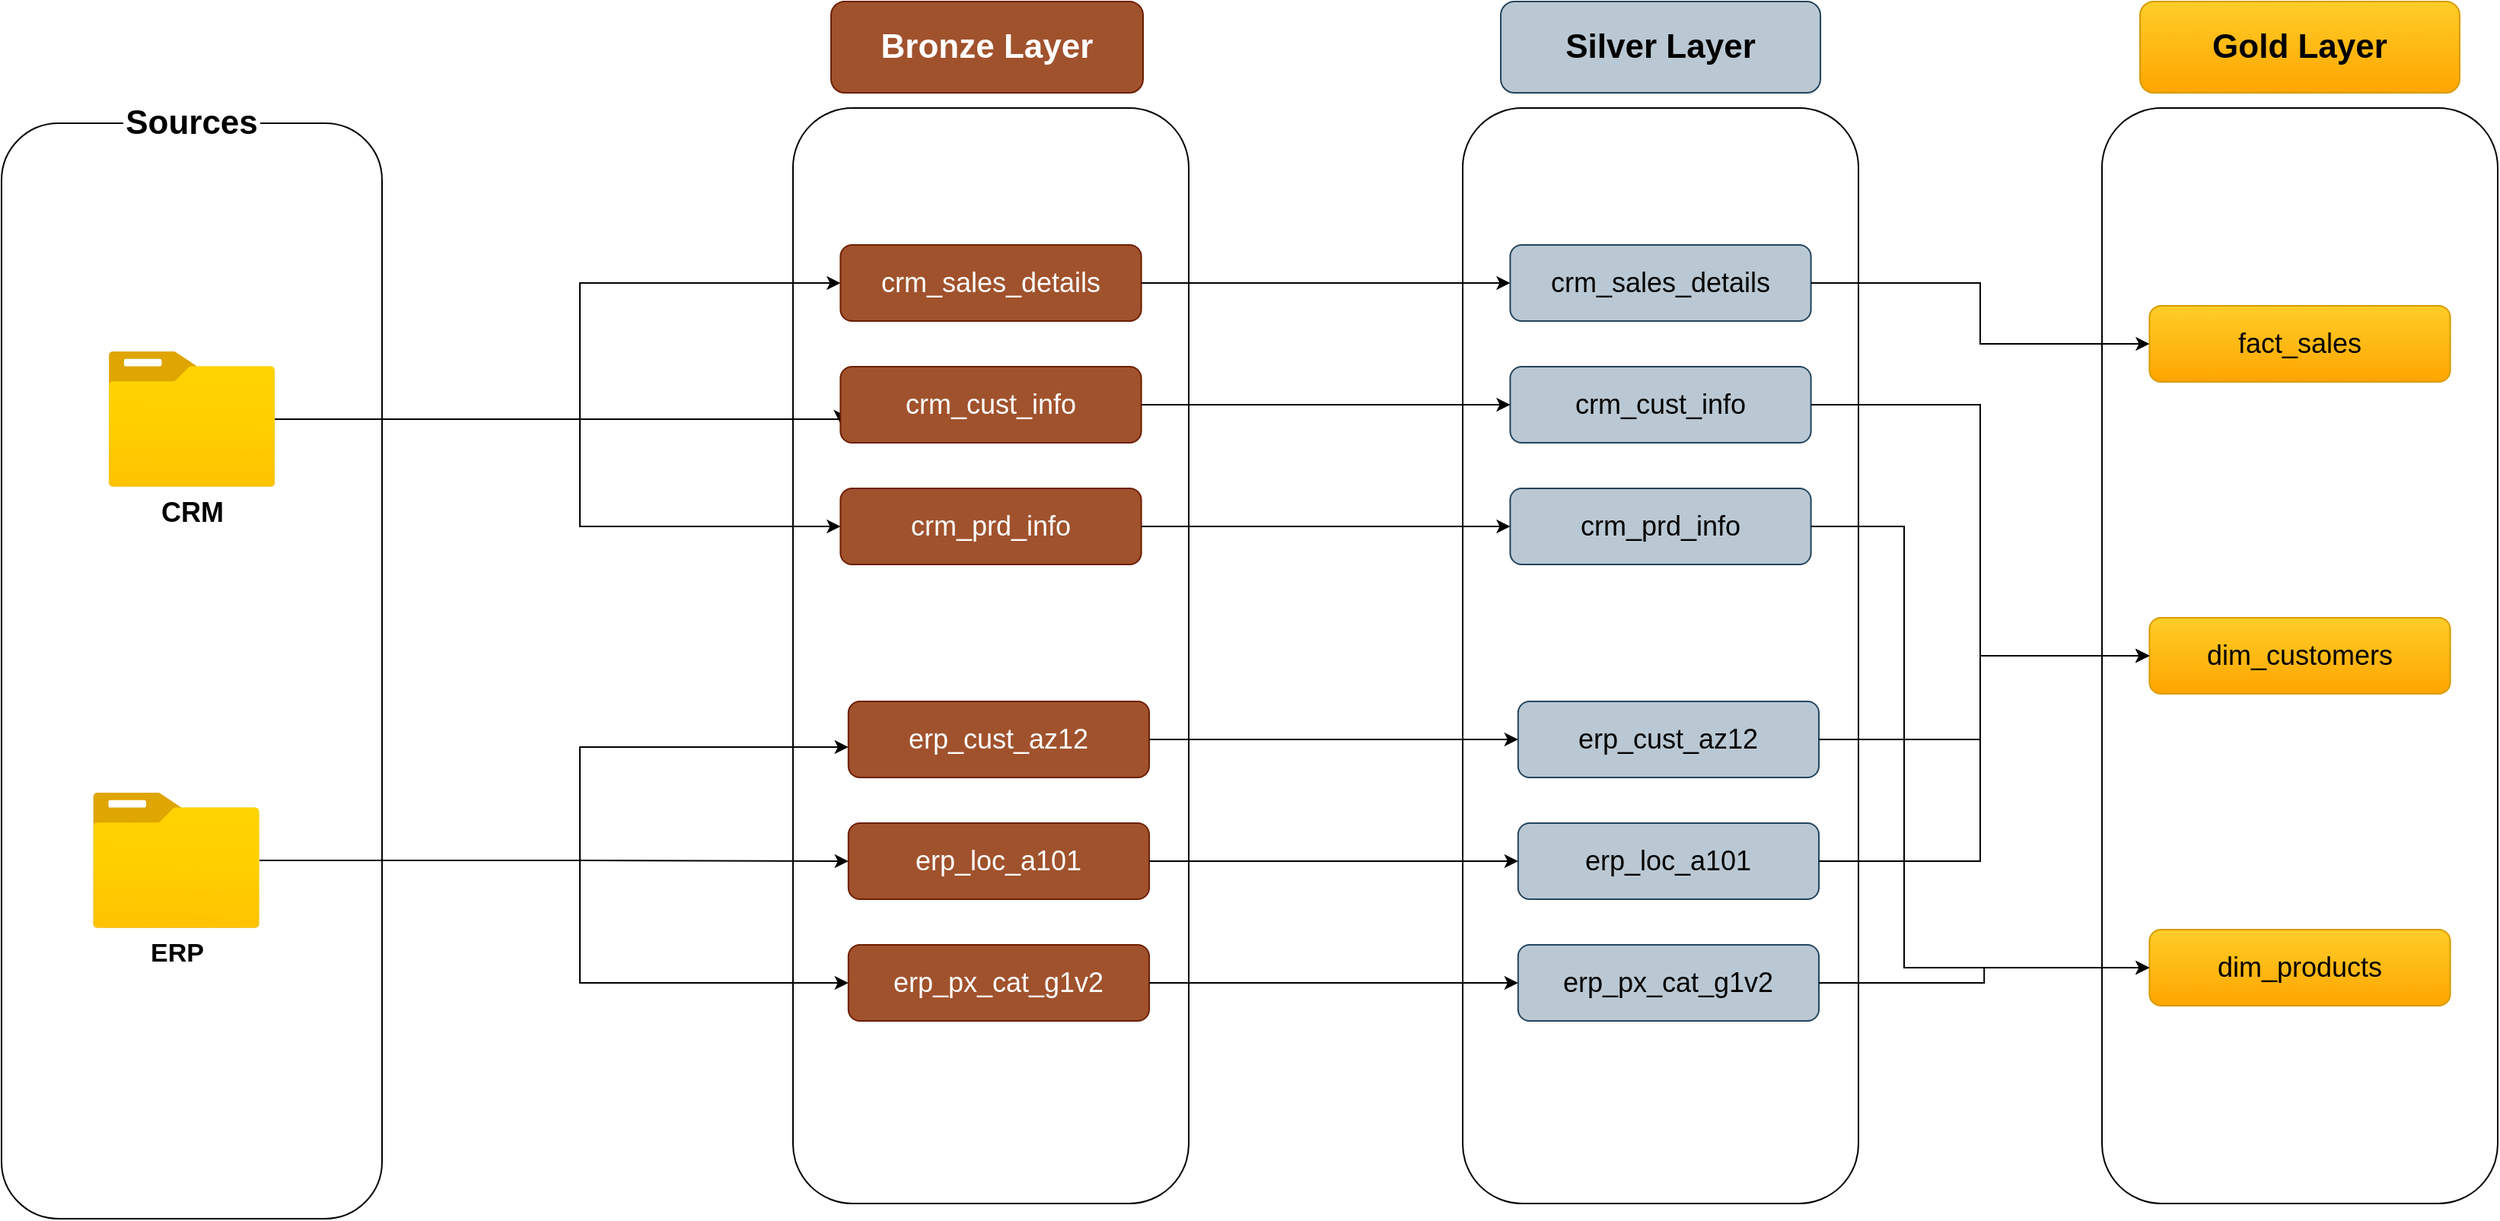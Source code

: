 <mxfile version="28.0.6">
  <diagram name="Page-1" id="3yTpCYbsEn7Hh5bmmn9E">
    <mxGraphModel dx="950" dy="1020" grid="1" gridSize="10" guides="1" tooltips="1" connect="1" arrows="1" fold="1" page="1" pageScale="1" pageWidth="850" pageHeight="1100" math="0" shadow="0">
      <root>
        <mxCell id="0" />
        <mxCell id="1" parent="0" />
        <mxCell id="7T5Y6DS8MIdMg8ZLO2jL-6" value="" style="group;rounded=1;fillColor=none;" vertex="1" connectable="0" parent="1">
          <mxGeometry x="110" y="230" width="250" height="740" as="geometry" />
        </mxCell>
        <mxCell id="7T5Y6DS8MIdMg8ZLO2jL-1" value="" style="rounded=1;whiteSpace=wrap;html=1;fillColor=none;" vertex="1" parent="7T5Y6DS8MIdMg8ZLO2jL-6">
          <mxGeometry y="20" width="250" height="720" as="geometry" />
        </mxCell>
        <mxCell id="7T5Y6DS8MIdMg8ZLO2jL-2" value="&lt;font style=&quot;font-size: 22px;&quot;&gt;&lt;b style=&quot;&quot;&gt;Sources&lt;/b&gt;&lt;/font&gt;" style="text;html=1;align=center;verticalAlign=middle;whiteSpace=wrap;rounded=0;fillColor=default;" vertex="1" parent="7T5Y6DS8MIdMg8ZLO2jL-6">
          <mxGeometry x="80" width="90" height="40" as="geometry" />
        </mxCell>
        <mxCell id="7T5Y6DS8MIdMg8ZLO2jL-4" value="&lt;font style=&quot;font-size: 17px;&quot;&gt;&lt;b&gt;ERP&lt;/b&gt;&lt;/font&gt;" style="image;aspect=fixed;html=1;points=[];align=center;fontSize=12;image=img/lib/azure2/general/Folder_Blank.svg;" vertex="1" parent="7T5Y6DS8MIdMg8ZLO2jL-6">
          <mxGeometry x="60" y="460" width="109.5" height="88.87" as="geometry" />
        </mxCell>
        <mxCell id="7T5Y6DS8MIdMg8ZLO2jL-5" value="&lt;font style=&quot;font-size: 18px;&quot;&gt;&lt;b&gt;CRM&lt;/b&gt;&lt;/font&gt;" style="image;aspect=fixed;html=1;points=[];align=center;fontSize=12;image=img/lib/azure2/general/Folder_Blank.svg;" vertex="1" parent="7T5Y6DS8MIdMg8ZLO2jL-6">
          <mxGeometry x="70.25" y="170" width="109.5" height="88.87" as="geometry" />
        </mxCell>
        <mxCell id="7T5Y6DS8MIdMg8ZLO2jL-33" style="edgeStyle=orthogonalEdgeStyle;rounded=0;orthogonalLoop=1;jettySize=auto;html=1;entryX=0;entryY=0.5;entryDx=0;entryDy=0;" edge="1" parent="1" source="7T5Y6DS8MIdMg8ZLO2jL-5" target="7T5Y6DS8MIdMg8ZLO2jL-12">
          <mxGeometry relative="1" as="geometry">
            <Array as="points">
              <mxPoint x="490" y="444" />
              <mxPoint x="490" y="355" />
            </Array>
          </mxGeometry>
        </mxCell>
        <mxCell id="7T5Y6DS8MIdMg8ZLO2jL-34" style="edgeStyle=orthogonalEdgeStyle;rounded=0;orthogonalLoop=1;jettySize=auto;html=1;entryX=0;entryY=0.5;entryDx=0;entryDy=0;" edge="1" parent="1" source="7T5Y6DS8MIdMg8ZLO2jL-5" target="7T5Y6DS8MIdMg8ZLO2jL-19">
          <mxGeometry relative="1" as="geometry">
            <Array as="points">
              <mxPoint x="490" y="444" />
              <mxPoint x="490" y="515" />
            </Array>
          </mxGeometry>
        </mxCell>
        <mxCell id="7T5Y6DS8MIdMg8ZLO2jL-35" style="edgeStyle=orthogonalEdgeStyle;rounded=0;orthogonalLoop=1;jettySize=auto;html=1;entryX=0;entryY=0.75;entryDx=0;entryDy=0;" edge="1" parent="1" source="7T5Y6DS8MIdMg8ZLO2jL-5" target="7T5Y6DS8MIdMg8ZLO2jL-18">
          <mxGeometry relative="1" as="geometry">
            <Array as="points">
              <mxPoint x="661" y="444" />
            </Array>
          </mxGeometry>
        </mxCell>
        <mxCell id="7T5Y6DS8MIdMg8ZLO2jL-36" style="edgeStyle=orthogonalEdgeStyle;rounded=0;orthogonalLoop=1;jettySize=auto;html=1;" edge="1" parent="1" source="7T5Y6DS8MIdMg8ZLO2jL-4" target="7T5Y6DS8MIdMg8ZLO2jL-20">
          <mxGeometry relative="1" as="geometry">
            <Array as="points">
              <mxPoint x="490" y="734" />
              <mxPoint x="490" y="660" />
            </Array>
          </mxGeometry>
        </mxCell>
        <mxCell id="7T5Y6DS8MIdMg8ZLO2jL-37" style="edgeStyle=orthogonalEdgeStyle;rounded=0;orthogonalLoop=1;jettySize=auto;html=1;" edge="1" parent="1" source="7T5Y6DS8MIdMg8ZLO2jL-4" target="7T5Y6DS8MIdMg8ZLO2jL-21">
          <mxGeometry relative="1" as="geometry" />
        </mxCell>
        <mxCell id="7T5Y6DS8MIdMg8ZLO2jL-38" style="edgeStyle=orthogonalEdgeStyle;rounded=0;orthogonalLoop=1;jettySize=auto;html=1;entryX=0;entryY=0.5;entryDx=0;entryDy=0;" edge="1" parent="1" source="7T5Y6DS8MIdMg8ZLO2jL-4" target="7T5Y6DS8MIdMg8ZLO2jL-22">
          <mxGeometry relative="1" as="geometry">
            <Array as="points">
              <mxPoint x="490" y="734" />
              <mxPoint x="490" y="815" />
            </Array>
          </mxGeometry>
        </mxCell>
        <mxCell id="7T5Y6DS8MIdMg8ZLO2jL-39" value="" style="group" vertex="1" connectable="0" parent="1">
          <mxGeometry x="630" y="170" width="260" height="790" as="geometry" />
        </mxCell>
        <mxCell id="7T5Y6DS8MIdMg8ZLO2jL-7" value="" style="group" vertex="1" connectable="0" parent="7T5Y6DS8MIdMg8ZLO2jL-39">
          <mxGeometry y="50" width="260" height="740" as="geometry" />
        </mxCell>
        <mxCell id="7T5Y6DS8MIdMg8ZLO2jL-8" value="" style="rounded=1;whiteSpace=wrap;html=1;fillColor=none;" vertex="1" parent="7T5Y6DS8MIdMg8ZLO2jL-7">
          <mxGeometry y="20" width="260" height="720" as="geometry" />
        </mxCell>
        <mxCell id="7T5Y6DS8MIdMg8ZLO2jL-12" value="&lt;font&gt;crm_sales_details&lt;/font&gt;" style="rounded=1;whiteSpace=wrap;html=1;fontSize=18;fillColor=#a0522d;strokeColor=#6D1F00;fontColor=#ffffff;" vertex="1" parent="7T5Y6DS8MIdMg8ZLO2jL-7">
          <mxGeometry x="31.2" y="110" width="197.6" height="50" as="geometry" />
        </mxCell>
        <mxCell id="7T5Y6DS8MIdMg8ZLO2jL-18" value="crm_cust_info" style="rounded=1;whiteSpace=wrap;html=1;fontSize=18;fillColor=#a0522d;strokeColor=#6D1F00;fontColor=#ffffff;" vertex="1" parent="7T5Y6DS8MIdMg8ZLO2jL-7">
          <mxGeometry x="31.2" y="190" width="197.6" height="50" as="geometry" />
        </mxCell>
        <mxCell id="7T5Y6DS8MIdMg8ZLO2jL-19" value="crm_prd_info" style="rounded=1;whiteSpace=wrap;html=1;fontSize=18;fillColor=#a0522d;strokeColor=#6D1F00;fontColor=#ffffff;" vertex="1" parent="7T5Y6DS8MIdMg8ZLO2jL-7">
          <mxGeometry x="31.2" y="270" width="197.6" height="50" as="geometry" />
        </mxCell>
        <mxCell id="7T5Y6DS8MIdMg8ZLO2jL-20" value="erp_cust_az12" style="rounded=1;whiteSpace=wrap;html=1;fontSize=18;fillColor=#a0522d;strokeColor=#6D1F00;fontColor=#ffffff;" vertex="1" parent="7T5Y6DS8MIdMg8ZLO2jL-7">
          <mxGeometry x="36.4" y="410" width="197.6" height="50" as="geometry" />
        </mxCell>
        <mxCell id="7T5Y6DS8MIdMg8ZLO2jL-21" value="erp_loc_a101" style="rounded=1;whiteSpace=wrap;html=1;fontSize=18;fillColor=#a0522d;strokeColor=#6D1F00;fontColor=#ffffff;" vertex="1" parent="7T5Y6DS8MIdMg8ZLO2jL-7">
          <mxGeometry x="36.4" y="490" width="197.6" height="50" as="geometry" />
        </mxCell>
        <mxCell id="7T5Y6DS8MIdMg8ZLO2jL-22" value="erp_px_cat_g1v2" style="rounded=1;whiteSpace=wrap;html=1;fontSize=18;fillColor=#a0522d;strokeColor=#6D1F00;fontColor=#ffffff;" vertex="1" parent="7T5Y6DS8MIdMg8ZLO2jL-7">
          <mxGeometry x="36.4" y="570" width="197.6" height="50" as="geometry" />
        </mxCell>
        <mxCell id="7T5Y6DS8MIdMg8ZLO2jL-32" value="&lt;font style=&quot;font-size: 22px;&quot;&gt;&lt;b style=&quot;&quot;&gt;Bronze Layer&lt;/b&gt;&lt;/font&gt;" style="text;html=1;align=center;verticalAlign=middle;whiteSpace=wrap;rounded=1;fillColor=#a0522d;strokeColor=#6D1F00;fontColor=#ffffff;" vertex="1" parent="7T5Y6DS8MIdMg8ZLO2jL-39">
          <mxGeometry x="25" width="205" height="60" as="geometry" />
        </mxCell>
        <mxCell id="7T5Y6DS8MIdMg8ZLO2jL-40" value="" style="group" vertex="1" connectable="0" parent="1">
          <mxGeometry x="1070" y="170" width="260" height="790" as="geometry" />
        </mxCell>
        <mxCell id="7T5Y6DS8MIdMg8ZLO2jL-41" value="" style="group" vertex="1" connectable="0" parent="7T5Y6DS8MIdMg8ZLO2jL-40">
          <mxGeometry y="50" width="260" height="740" as="geometry" />
        </mxCell>
        <mxCell id="7T5Y6DS8MIdMg8ZLO2jL-42" value="" style="rounded=1;whiteSpace=wrap;html=1;fillColor=none;" vertex="1" parent="7T5Y6DS8MIdMg8ZLO2jL-41">
          <mxGeometry y="20" width="260" height="720" as="geometry" />
        </mxCell>
        <mxCell id="7T5Y6DS8MIdMg8ZLO2jL-43" value="&lt;font&gt;crm_sales_details&lt;/font&gt;" style="rounded=1;whiteSpace=wrap;html=1;fontSize=18;fillColor=#bac8d3;strokeColor=#23445d;" vertex="1" parent="7T5Y6DS8MIdMg8ZLO2jL-41">
          <mxGeometry x="31.2" y="110" width="197.6" height="50" as="geometry" />
        </mxCell>
        <mxCell id="7T5Y6DS8MIdMg8ZLO2jL-44" value="crm_cust_info" style="rounded=1;whiteSpace=wrap;html=1;fontSize=18;fillColor=#bac8d3;strokeColor=#23445d;" vertex="1" parent="7T5Y6DS8MIdMg8ZLO2jL-41">
          <mxGeometry x="31.2" y="190" width="197.6" height="50" as="geometry" />
        </mxCell>
        <mxCell id="7T5Y6DS8MIdMg8ZLO2jL-45" value="crm_prd_info" style="rounded=1;whiteSpace=wrap;html=1;fontSize=18;fillColor=#bac8d3;strokeColor=#23445d;" vertex="1" parent="7T5Y6DS8MIdMg8ZLO2jL-41">
          <mxGeometry x="31.2" y="270" width="197.6" height="50" as="geometry" />
        </mxCell>
        <mxCell id="7T5Y6DS8MIdMg8ZLO2jL-46" value="erp_cust_az12" style="rounded=1;whiteSpace=wrap;html=1;fontSize=18;fillColor=#bac8d3;strokeColor=#23445d;" vertex="1" parent="7T5Y6DS8MIdMg8ZLO2jL-41">
          <mxGeometry x="36.4" y="410" width="197.6" height="50" as="geometry" />
        </mxCell>
        <mxCell id="7T5Y6DS8MIdMg8ZLO2jL-47" value="erp_loc_a101" style="rounded=1;whiteSpace=wrap;html=1;fontSize=18;fillColor=#bac8d3;strokeColor=#23445d;" vertex="1" parent="7T5Y6DS8MIdMg8ZLO2jL-41">
          <mxGeometry x="36.4" y="490" width="197.6" height="50" as="geometry" />
        </mxCell>
        <mxCell id="7T5Y6DS8MIdMg8ZLO2jL-48" value="erp_px_cat_g1v2" style="rounded=1;whiteSpace=wrap;html=1;fontSize=18;fillColor=#bac8d3;strokeColor=#23445d;" vertex="1" parent="7T5Y6DS8MIdMg8ZLO2jL-41">
          <mxGeometry x="36.4" y="570" width="197.6" height="50" as="geometry" />
        </mxCell>
        <mxCell id="7T5Y6DS8MIdMg8ZLO2jL-49" value="&lt;font style=&quot;font-size: 22px;&quot;&gt;&lt;b style=&quot;&quot;&gt;Silver Layer&lt;/b&gt;&lt;/font&gt;" style="text;html=1;align=center;verticalAlign=middle;whiteSpace=wrap;rounded=1;fillColor=#bac8d3;strokeColor=#23445d;" vertex="1" parent="7T5Y6DS8MIdMg8ZLO2jL-40">
          <mxGeometry x="25" width="210" height="60" as="geometry" />
        </mxCell>
        <mxCell id="7T5Y6DS8MIdMg8ZLO2jL-50" value="" style="group" vertex="1" connectable="0" parent="1">
          <mxGeometry x="1490" y="170" width="260" height="790" as="geometry" />
        </mxCell>
        <mxCell id="7T5Y6DS8MIdMg8ZLO2jL-51" value="" style="group" vertex="1" connectable="0" parent="7T5Y6DS8MIdMg8ZLO2jL-50">
          <mxGeometry y="50" width="260" height="740" as="geometry" />
        </mxCell>
        <mxCell id="7T5Y6DS8MIdMg8ZLO2jL-52" value="" style="rounded=1;whiteSpace=wrap;html=1;fillColor=none;" vertex="1" parent="7T5Y6DS8MIdMg8ZLO2jL-51">
          <mxGeometry y="20" width="260" height="720" as="geometry" />
        </mxCell>
        <mxCell id="7T5Y6DS8MIdMg8ZLO2jL-53" value="&lt;font&gt;fact_sales&lt;/font&gt;" style="rounded=1;whiteSpace=wrap;html=1;fontSize=18;fillColor=#ffcd28;strokeColor=#d79b00;gradientColor=#ffa500;" vertex="1" parent="7T5Y6DS8MIdMg8ZLO2jL-51">
          <mxGeometry x="31.2" y="150" width="197.6" height="50" as="geometry" />
        </mxCell>
        <mxCell id="7T5Y6DS8MIdMg8ZLO2jL-54" value="dim_customers" style="rounded=1;whiteSpace=wrap;html=1;fontSize=18;fillColor=#ffcd28;strokeColor=#d79b00;gradientColor=#ffa500;" vertex="1" parent="7T5Y6DS8MIdMg8ZLO2jL-51">
          <mxGeometry x="31.2" y="355" width="197.6" height="50" as="geometry" />
        </mxCell>
        <mxCell id="7T5Y6DS8MIdMg8ZLO2jL-55" value="dim_products" style="rounded=1;whiteSpace=wrap;html=1;fontSize=18;fillColor=#ffcd28;strokeColor=#d79b00;gradientColor=#ffa500;" vertex="1" parent="7T5Y6DS8MIdMg8ZLO2jL-51">
          <mxGeometry x="31.2" y="560" width="197.6" height="50" as="geometry" />
        </mxCell>
        <mxCell id="7T5Y6DS8MIdMg8ZLO2jL-59" value="&lt;font style=&quot;font-size: 22px;&quot;&gt;&lt;b style=&quot;&quot;&gt;Gold Layer&lt;/b&gt;&lt;/font&gt;" style="text;html=1;align=center;verticalAlign=middle;whiteSpace=wrap;rounded=1;fillColor=#ffcd28;strokeColor=#d79b00;gradientColor=#ffa500;" vertex="1" parent="7T5Y6DS8MIdMg8ZLO2jL-50">
          <mxGeometry x="25" width="210" height="60" as="geometry" />
        </mxCell>
        <mxCell id="7T5Y6DS8MIdMg8ZLO2jL-60" style="edgeStyle=orthogonalEdgeStyle;rounded=0;orthogonalLoop=1;jettySize=auto;html=1;exitX=1;exitY=0.5;exitDx=0;exitDy=0;entryX=0;entryY=0.5;entryDx=0;entryDy=0;" edge="1" parent="1" source="7T5Y6DS8MIdMg8ZLO2jL-12" target="7T5Y6DS8MIdMg8ZLO2jL-43">
          <mxGeometry relative="1" as="geometry" />
        </mxCell>
        <mxCell id="7T5Y6DS8MIdMg8ZLO2jL-61" style="edgeStyle=orthogonalEdgeStyle;rounded=0;orthogonalLoop=1;jettySize=auto;html=1;exitX=1;exitY=0.5;exitDx=0;exitDy=0;entryX=0;entryY=0.5;entryDx=0;entryDy=0;" edge="1" parent="1" source="7T5Y6DS8MIdMg8ZLO2jL-18" target="7T5Y6DS8MIdMg8ZLO2jL-44">
          <mxGeometry relative="1" as="geometry" />
        </mxCell>
        <mxCell id="7T5Y6DS8MIdMg8ZLO2jL-62" style="edgeStyle=orthogonalEdgeStyle;rounded=0;orthogonalLoop=1;jettySize=auto;html=1;exitX=1;exitY=0.5;exitDx=0;exitDy=0;entryX=0;entryY=0.5;entryDx=0;entryDy=0;" edge="1" parent="1" source="7T5Y6DS8MIdMg8ZLO2jL-19" target="7T5Y6DS8MIdMg8ZLO2jL-45">
          <mxGeometry relative="1" as="geometry" />
        </mxCell>
        <mxCell id="7T5Y6DS8MIdMg8ZLO2jL-63" style="edgeStyle=orthogonalEdgeStyle;rounded=0;orthogonalLoop=1;jettySize=auto;html=1;exitX=1;exitY=0.5;exitDx=0;exitDy=0;" edge="1" parent="1" source="7T5Y6DS8MIdMg8ZLO2jL-20" target="7T5Y6DS8MIdMg8ZLO2jL-46">
          <mxGeometry relative="1" as="geometry" />
        </mxCell>
        <mxCell id="7T5Y6DS8MIdMg8ZLO2jL-64" style="edgeStyle=orthogonalEdgeStyle;rounded=0;orthogonalLoop=1;jettySize=auto;html=1;exitX=1;exitY=0.5;exitDx=0;exitDy=0;" edge="1" parent="1" source="7T5Y6DS8MIdMg8ZLO2jL-21" target="7T5Y6DS8MIdMg8ZLO2jL-47">
          <mxGeometry relative="1" as="geometry" />
        </mxCell>
        <mxCell id="7T5Y6DS8MIdMg8ZLO2jL-65" style="edgeStyle=orthogonalEdgeStyle;rounded=0;orthogonalLoop=1;jettySize=auto;html=1;exitX=1;exitY=0.5;exitDx=0;exitDy=0;entryX=0;entryY=0.5;entryDx=0;entryDy=0;" edge="1" parent="1" source="7T5Y6DS8MIdMg8ZLO2jL-22" target="7T5Y6DS8MIdMg8ZLO2jL-48">
          <mxGeometry relative="1" as="geometry" />
        </mxCell>
        <mxCell id="7T5Y6DS8MIdMg8ZLO2jL-66" style="edgeStyle=orthogonalEdgeStyle;rounded=0;orthogonalLoop=1;jettySize=auto;html=1;exitX=1;exitY=0.5;exitDx=0;exitDy=0;" edge="1" parent="1" source="7T5Y6DS8MIdMg8ZLO2jL-43" target="7T5Y6DS8MIdMg8ZLO2jL-53">
          <mxGeometry relative="1" as="geometry" />
        </mxCell>
        <mxCell id="7T5Y6DS8MIdMg8ZLO2jL-67" style="edgeStyle=orthogonalEdgeStyle;rounded=0;orthogonalLoop=1;jettySize=auto;html=1;exitX=1;exitY=0.5;exitDx=0;exitDy=0;entryX=0;entryY=0.5;entryDx=0;entryDy=0;" edge="1" parent="1" source="7T5Y6DS8MIdMg8ZLO2jL-44" target="7T5Y6DS8MIdMg8ZLO2jL-54">
          <mxGeometry relative="1" as="geometry" />
        </mxCell>
        <mxCell id="7T5Y6DS8MIdMg8ZLO2jL-69" style="edgeStyle=orthogonalEdgeStyle;rounded=0;orthogonalLoop=1;jettySize=auto;html=1;entryX=0;entryY=0.5;entryDx=0;entryDy=0;" edge="1" parent="1" source="7T5Y6DS8MIdMg8ZLO2jL-46" target="7T5Y6DS8MIdMg8ZLO2jL-54">
          <mxGeometry relative="1" as="geometry">
            <Array as="points">
              <mxPoint x="1410" y="655" />
              <mxPoint x="1410" y="600" />
            </Array>
          </mxGeometry>
        </mxCell>
        <mxCell id="7T5Y6DS8MIdMg8ZLO2jL-70" style="edgeStyle=orthogonalEdgeStyle;rounded=0;orthogonalLoop=1;jettySize=auto;html=1;exitX=1;exitY=0.5;exitDx=0;exitDy=0;entryX=0;entryY=0.5;entryDx=0;entryDy=0;" edge="1" parent="1" source="7T5Y6DS8MIdMg8ZLO2jL-47" target="7T5Y6DS8MIdMg8ZLO2jL-54">
          <mxGeometry relative="1" as="geometry">
            <Array as="points">
              <mxPoint x="1410" y="735" />
              <mxPoint x="1410" y="600" />
            </Array>
          </mxGeometry>
        </mxCell>
        <mxCell id="7T5Y6DS8MIdMg8ZLO2jL-71" style="edgeStyle=orthogonalEdgeStyle;rounded=0;orthogonalLoop=1;jettySize=auto;html=1;entryX=0;entryY=0.5;entryDx=0;entryDy=0;" edge="1" parent="1" source="7T5Y6DS8MIdMg8ZLO2jL-45" target="7T5Y6DS8MIdMg8ZLO2jL-55">
          <mxGeometry relative="1" as="geometry">
            <Array as="points">
              <mxPoint x="1360" y="515" />
              <mxPoint x="1360" y="805" />
            </Array>
          </mxGeometry>
        </mxCell>
        <mxCell id="7T5Y6DS8MIdMg8ZLO2jL-73" style="edgeStyle=orthogonalEdgeStyle;rounded=0;orthogonalLoop=1;jettySize=auto;html=1;exitX=1;exitY=0.5;exitDx=0;exitDy=0;entryX=0;entryY=0.5;entryDx=0;entryDy=0;" edge="1" parent="1" source="7T5Y6DS8MIdMg8ZLO2jL-48" target="7T5Y6DS8MIdMg8ZLO2jL-55">
          <mxGeometry relative="1" as="geometry" />
        </mxCell>
      </root>
    </mxGraphModel>
  </diagram>
</mxfile>
